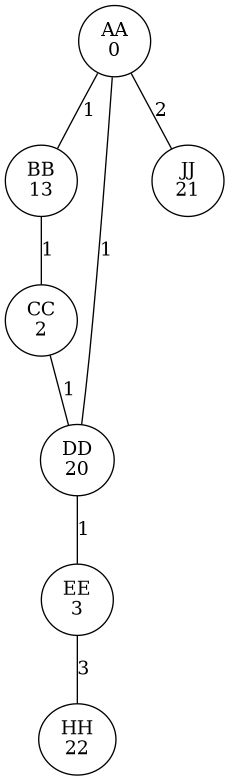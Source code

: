 @startdot
graph valves {
BB [label="BB\n13"]
DD [label="DD\n20"]
HH [label="HH\n22"]
JJ [label="JJ\n21"]
AA [label="AA\n0"]
CC [label="CC\n2"]
EE [label="EE\n3"]
AA -- JJ [label="2"]
AA -- DD [label="1"]
AA -- BB [label="1"]
BB -- CC [label="1"]
EE -- HH [label="3"]
CC -- DD [label="1"]
DD -- EE [label="1"]
}
@enddot